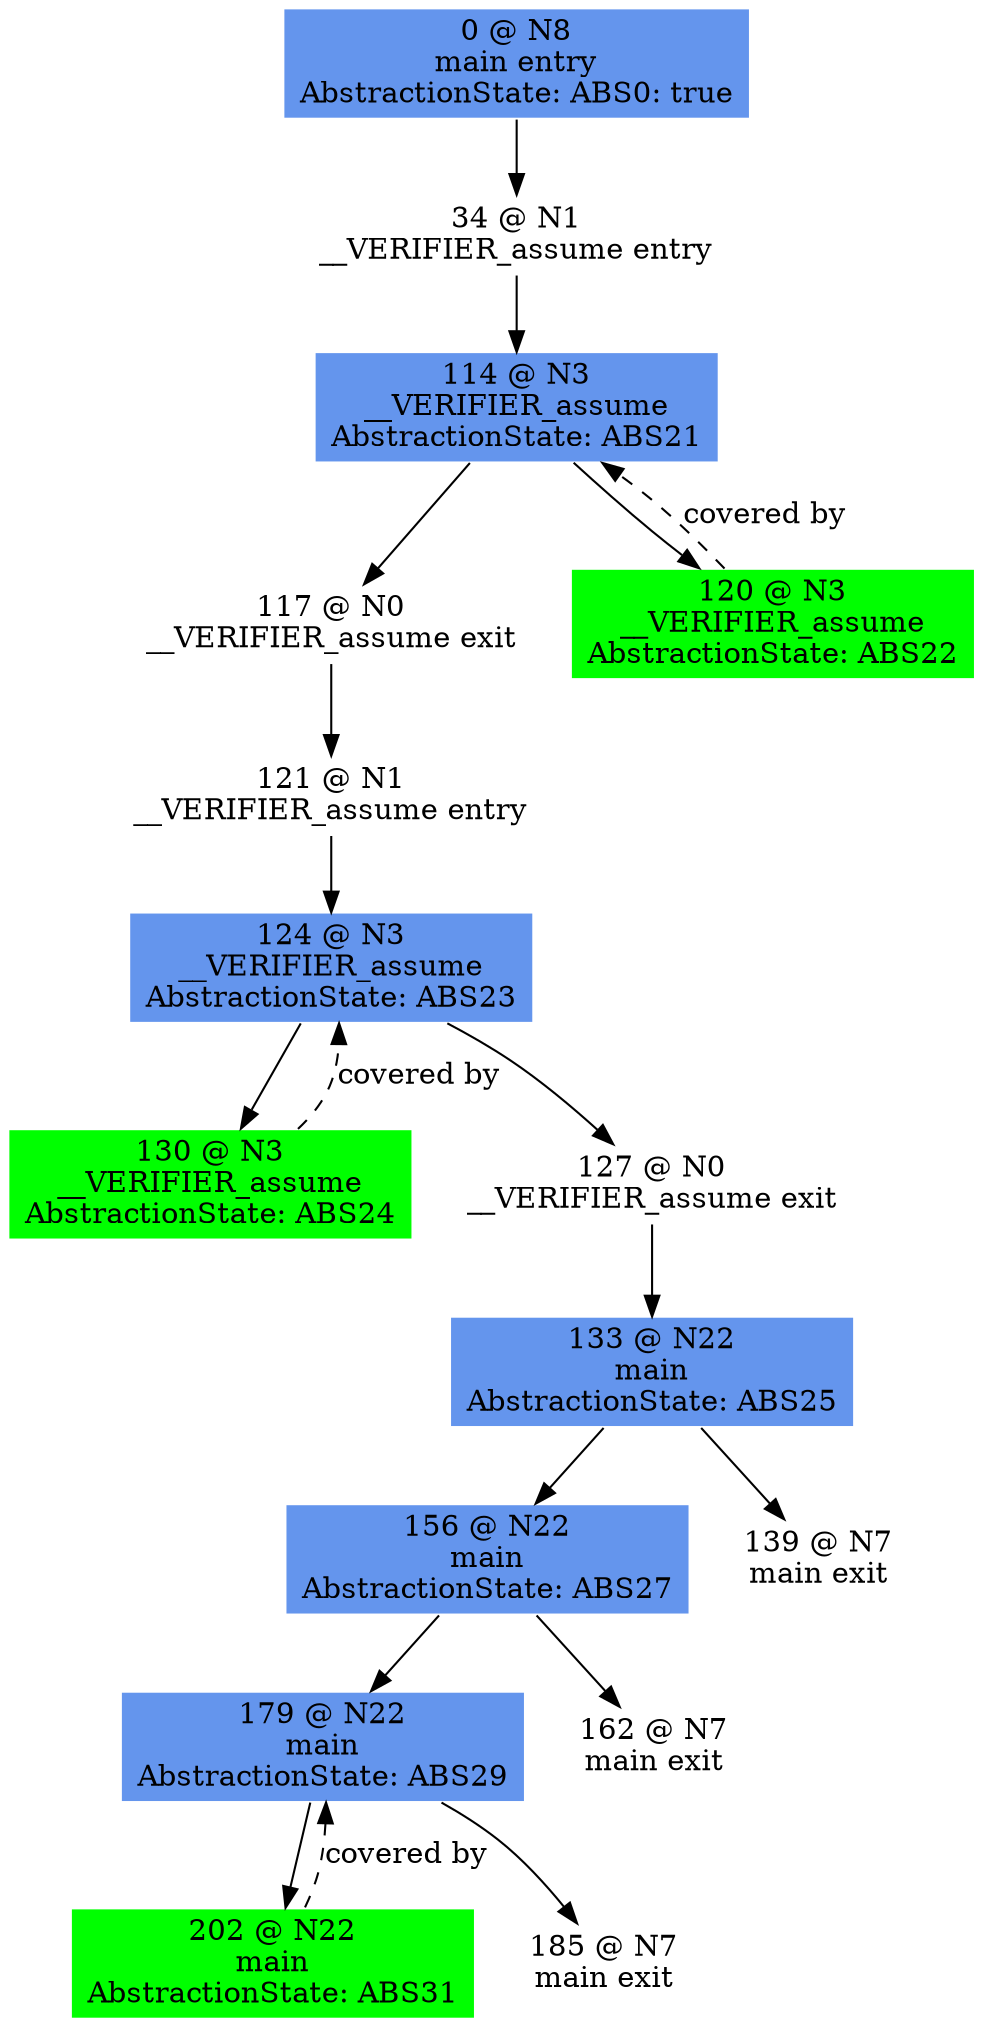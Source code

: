 digraph ARG {
node [style="filled" shape="box" color="white"]
0 [fillcolor="cornflowerblue" label="0 @ N8\nmain entry\nAbstractionState: ABS0: true\n" id="0"]
34 [label="34 @ N1\n__VERIFIER_assume entry\n" id="34"]
114 [fillcolor="cornflowerblue" label="114 @ N3\n__VERIFIER_assume\nAbstractionState: ABS21\n" id="114"]
117 [label="117 @ N0\n__VERIFIER_assume exit\n" id="117"]
121 [label="121 @ N1\n__VERIFIER_assume entry\n" id="121"]
124 [fillcolor="cornflowerblue" label="124 @ N3\n__VERIFIER_assume\nAbstractionState: ABS23\n" id="124"]
130 [fillcolor="green" label="130 @ N3\n__VERIFIER_assume\nAbstractionState: ABS24\n" id="130"]
127 [label="127 @ N0\n__VERIFIER_assume exit\n" id="127"]
133 [fillcolor="cornflowerblue" label="133 @ N22\nmain\nAbstractionState: ABS25\n" id="133"]
156 [fillcolor="cornflowerblue" label="156 @ N22\nmain\nAbstractionState: ABS27\n" id="156"]
179 [fillcolor="cornflowerblue" label="179 @ N22\nmain\nAbstractionState: ABS29\n" id="179"]
202 [fillcolor="green" label="202 @ N22\nmain\nAbstractionState: ABS31\n" id="202"]
185 [label="185 @ N7\nmain exit\n" id="185"]
162 [label="162 @ N7\nmain exit\n" id="162"]
139 [label="139 @ N7\nmain exit\n" id="139"]
120 [fillcolor="green" label="120 @ N3\n__VERIFIER_assume\nAbstractionState: ABS22\n" id="120"]
0 -> 34 []
34 -> 114 []
120 -> 114 [style="dashed" weight="0" label="covered by"]
114 -> 120 []
114 -> 117 []
117 -> 121 []
121 -> 124 []
130 -> 124 [style="dashed" weight="0" label="covered by"]
124 -> 127 []
124 -> 130 []
127 -> 133 []
133 -> 139 []
133 -> 156 []
156 -> 162 []
156 -> 179 []
202 -> 179 [style="dashed" weight="0" label="covered by"]
179 -> 185 []
179 -> 202 []
}
